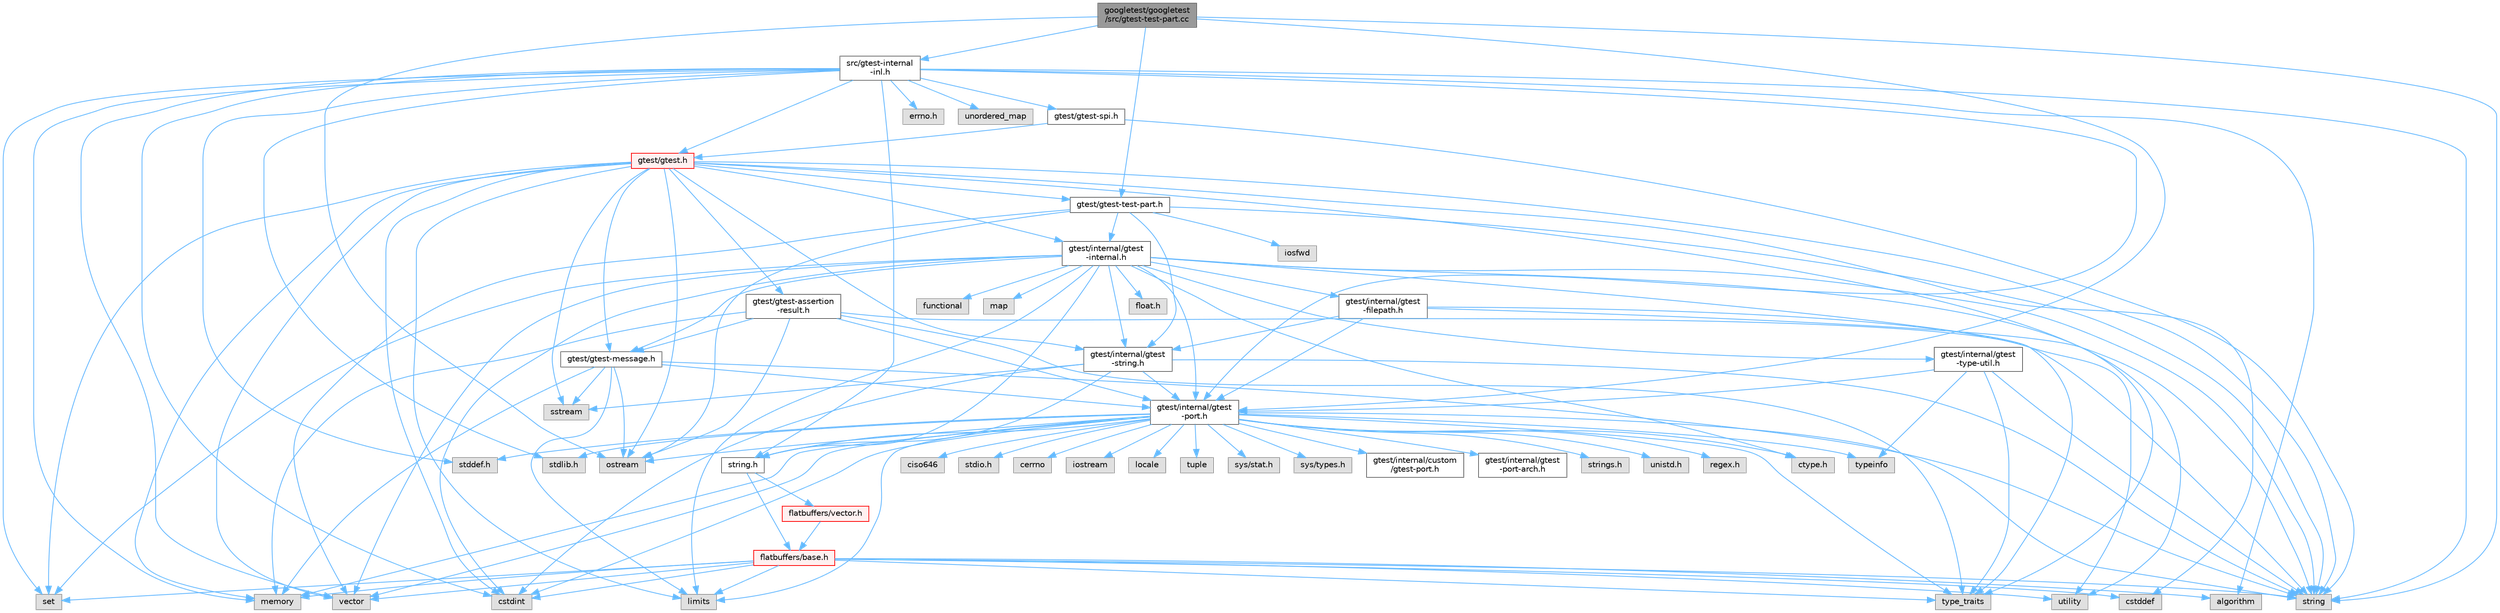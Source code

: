 digraph "googletest/googletest/src/gtest-test-part.cc"
{
 // LATEX_PDF_SIZE
  bgcolor="transparent";
  edge [fontname=Helvetica,fontsize=10,labelfontname=Helvetica,labelfontsize=10];
  node [fontname=Helvetica,fontsize=10,shape=box,height=0.2,width=0.4];
  Node1 [id="Node000001",label="googletest/googletest\l/src/gtest-test-part.cc",height=0.2,width=0.4,color="gray40", fillcolor="grey60", style="filled", fontcolor="black",tooltip=" "];
  Node1 -> Node2 [id="edge123_Node000001_Node000002",color="steelblue1",style="solid",tooltip=" "];
  Node2 [id="Node000002",label="gtest/gtest-test-part.h",height=0.2,width=0.4,color="grey40", fillcolor="white", style="filled",URL="$gtest-test-part_8h.html",tooltip=" "];
  Node2 -> Node3 [id="edge124_Node000002_Node000003",color="steelblue1",style="solid",tooltip=" "];
  Node3 [id="Node000003",label="iosfwd",height=0.2,width=0.4,color="grey60", fillcolor="#E0E0E0", style="filled",tooltip=" "];
  Node2 -> Node4 [id="edge125_Node000002_Node000004",color="steelblue1",style="solid",tooltip=" "];
  Node4 [id="Node000004",label="ostream",height=0.2,width=0.4,color="grey60", fillcolor="#E0E0E0", style="filled",tooltip=" "];
  Node2 -> Node5 [id="edge126_Node000002_Node000005",color="steelblue1",style="solid",tooltip=" "];
  Node5 [id="Node000005",label="string",height=0.2,width=0.4,color="grey60", fillcolor="#E0E0E0", style="filled",tooltip=" "];
  Node2 -> Node6 [id="edge127_Node000002_Node000006",color="steelblue1",style="solid",tooltip=" "];
  Node6 [id="Node000006",label="vector",height=0.2,width=0.4,color="grey60", fillcolor="#E0E0E0", style="filled",tooltip=" "];
  Node2 -> Node7 [id="edge128_Node000002_Node000007",color="steelblue1",style="solid",tooltip=" "];
  Node7 [id="Node000007",label="gtest/internal/gtest\l-internal.h",height=0.2,width=0.4,color="grey40", fillcolor="white", style="filled",URL="$gtest-internal_8h.html",tooltip=" "];
  Node7 -> Node8 [id="edge129_Node000007_Node000008",color="steelblue1",style="solid",tooltip=" "];
  Node8 [id="Node000008",label="gtest/internal/gtest\l-port.h",height=0.2,width=0.4,color="grey40", fillcolor="white", style="filled",URL="$gtest-port_8h.html",tooltip=" "];
  Node8 -> Node9 [id="edge130_Node000008_Node000009",color="steelblue1",style="solid",tooltip=" "];
  Node9 [id="Node000009",label="ciso646",height=0.2,width=0.4,color="grey60", fillcolor="#E0E0E0", style="filled",tooltip=" "];
  Node8 -> Node10 [id="edge131_Node000008_Node000010",color="steelblue1",style="solid",tooltip=" "];
  Node10 [id="Node000010",label="ctype.h",height=0.2,width=0.4,color="grey60", fillcolor="#E0E0E0", style="filled",tooltip=" "];
  Node8 -> Node11 [id="edge132_Node000008_Node000011",color="steelblue1",style="solid",tooltip=" "];
  Node11 [id="Node000011",label="stddef.h",height=0.2,width=0.4,color="grey60", fillcolor="#E0E0E0", style="filled",tooltip=" "];
  Node8 -> Node12 [id="edge133_Node000008_Node000012",color="steelblue1",style="solid",tooltip=" "];
  Node12 [id="Node000012",label="stdio.h",height=0.2,width=0.4,color="grey60", fillcolor="#E0E0E0", style="filled",tooltip=" "];
  Node8 -> Node13 [id="edge134_Node000008_Node000013",color="steelblue1",style="solid",tooltip=" "];
  Node13 [id="Node000013",label="stdlib.h",height=0.2,width=0.4,color="grey60", fillcolor="#E0E0E0", style="filled",tooltip=" "];
  Node8 -> Node14 [id="edge135_Node000008_Node000014",color="steelblue1",style="solid",tooltip=" "];
  Node14 [id="Node000014",label="string.h",height=0.2,width=0.4,color="grey40", fillcolor="white", style="filled",URL="$string_8h.html",tooltip=" "];
  Node14 -> Node15 [id="edge136_Node000014_Node000015",color="steelblue1",style="solid",tooltip=" "];
  Node15 [id="Node000015",label="flatbuffers/base.h",height=0.2,width=0.4,color="red", fillcolor="#FFF0F0", style="filled",URL="$base_8h.html",tooltip=" "];
  Node15 -> Node17 [id="edge137_Node000015_Node000017",color="steelblue1",style="solid",tooltip=" "];
  Node17 [id="Node000017",label="cstdint",height=0.2,width=0.4,color="grey60", fillcolor="#E0E0E0", style="filled",tooltip=" "];
  Node15 -> Node18 [id="edge138_Node000015_Node000018",color="steelblue1",style="solid",tooltip=" "];
  Node18 [id="Node000018",label="cstddef",height=0.2,width=0.4,color="grey60", fillcolor="#E0E0E0", style="filled",tooltip=" "];
  Node15 -> Node21 [id="edge139_Node000015_Node000021",color="steelblue1",style="solid",tooltip=" "];
  Node21 [id="Node000021",label="utility",height=0.2,width=0.4,color="grey60", fillcolor="#E0E0E0", style="filled",tooltip=" "];
  Node15 -> Node5 [id="edge140_Node000015_Node000005",color="steelblue1",style="solid",tooltip=" "];
  Node15 -> Node22 [id="edge141_Node000015_Node000022",color="steelblue1",style="solid",tooltip=" "];
  Node22 [id="Node000022",label="type_traits",height=0.2,width=0.4,color="grey60", fillcolor="#E0E0E0", style="filled",tooltip=" "];
  Node15 -> Node6 [id="edge142_Node000015_Node000006",color="steelblue1",style="solid",tooltip=" "];
  Node15 -> Node23 [id="edge143_Node000015_Node000023",color="steelblue1",style="solid",tooltip=" "];
  Node23 [id="Node000023",label="set",height=0.2,width=0.4,color="grey60", fillcolor="#E0E0E0", style="filled",tooltip=" "];
  Node15 -> Node24 [id="edge144_Node000015_Node000024",color="steelblue1",style="solid",tooltip=" "];
  Node24 [id="Node000024",label="algorithm",height=0.2,width=0.4,color="grey60", fillcolor="#E0E0E0", style="filled",tooltip=" "];
  Node15 -> Node25 [id="edge145_Node000015_Node000025",color="steelblue1",style="solid",tooltip=" "];
  Node25 [id="Node000025",label="limits",height=0.2,width=0.4,color="grey60", fillcolor="#E0E0E0", style="filled",tooltip=" "];
  Node15 -> Node27 [id="edge146_Node000015_Node000027",color="steelblue1",style="solid",tooltip=" "];
  Node27 [id="Node000027",label="memory",height=0.2,width=0.4,color="grey60", fillcolor="#E0E0E0", style="filled",tooltip=" "];
  Node14 -> Node28 [id="edge147_Node000014_Node000028",color="steelblue1",style="solid",tooltip=" "];
  Node28 [id="Node000028",label="flatbuffers/vector.h",height=0.2,width=0.4,color="red", fillcolor="#FFF0F0", style="filled",URL="$vector_8h.html",tooltip=" "];
  Node28 -> Node15 [id="edge148_Node000028_Node000015",color="steelblue1",style="solid",tooltip=" "];
  Node8 -> Node31 [id="edge149_Node000008_Node000031",color="steelblue1",style="solid",tooltip=" "];
  Node31 [id="Node000031",label="cerrno",height=0.2,width=0.4,color="grey60", fillcolor="#E0E0E0", style="filled",tooltip=" "];
  Node8 -> Node17 [id="edge150_Node000008_Node000017",color="steelblue1",style="solid",tooltip=" "];
  Node8 -> Node32 [id="edge151_Node000008_Node000032",color="steelblue1",style="solid",tooltip=" "];
  Node32 [id="Node000032",label="iostream",height=0.2,width=0.4,color="grey60", fillcolor="#E0E0E0", style="filled",tooltip=" "];
  Node8 -> Node25 [id="edge152_Node000008_Node000025",color="steelblue1",style="solid",tooltip=" "];
  Node8 -> Node33 [id="edge153_Node000008_Node000033",color="steelblue1",style="solid",tooltip=" "];
  Node33 [id="Node000033",label="locale",height=0.2,width=0.4,color="grey60", fillcolor="#E0E0E0", style="filled",tooltip=" "];
  Node8 -> Node27 [id="edge154_Node000008_Node000027",color="steelblue1",style="solid",tooltip=" "];
  Node8 -> Node4 [id="edge155_Node000008_Node000004",color="steelblue1",style="solid",tooltip=" "];
  Node8 -> Node5 [id="edge156_Node000008_Node000005",color="steelblue1",style="solid",tooltip=" "];
  Node8 -> Node34 [id="edge157_Node000008_Node000034",color="steelblue1",style="solid",tooltip=" "];
  Node34 [id="Node000034",label="tuple",height=0.2,width=0.4,color="grey60", fillcolor="#E0E0E0", style="filled",tooltip=" "];
  Node8 -> Node22 [id="edge158_Node000008_Node000022",color="steelblue1",style="solid",tooltip=" "];
  Node8 -> Node6 [id="edge159_Node000008_Node000006",color="steelblue1",style="solid",tooltip=" "];
  Node8 -> Node35 [id="edge160_Node000008_Node000035",color="steelblue1",style="solid",tooltip=" "];
  Node35 [id="Node000035",label="sys/stat.h",height=0.2,width=0.4,color="grey60", fillcolor="#E0E0E0", style="filled",tooltip=" "];
  Node8 -> Node36 [id="edge161_Node000008_Node000036",color="steelblue1",style="solid",tooltip=" "];
  Node36 [id="Node000036",label="sys/types.h",height=0.2,width=0.4,color="grey60", fillcolor="#E0E0E0", style="filled",tooltip=" "];
  Node8 -> Node37 [id="edge162_Node000008_Node000037",color="steelblue1",style="solid",tooltip=" "];
  Node37 [id="Node000037",label="gtest/internal/custom\l/gtest-port.h",height=0.2,width=0.4,color="grey40", fillcolor="white", style="filled",URL="$custom_2gtest-port_8h.html",tooltip=" "];
  Node8 -> Node38 [id="edge163_Node000008_Node000038",color="steelblue1",style="solid",tooltip=" "];
  Node38 [id="Node000038",label="gtest/internal/gtest\l-port-arch.h",height=0.2,width=0.4,color="grey40", fillcolor="white", style="filled",URL="$gtest-port-arch_8h.html",tooltip=" "];
  Node8 -> Node39 [id="edge164_Node000008_Node000039",color="steelblue1",style="solid",tooltip=" "];
  Node39 [id="Node000039",label="strings.h",height=0.2,width=0.4,color="grey60", fillcolor="#E0E0E0", style="filled",tooltip=" "];
  Node8 -> Node40 [id="edge165_Node000008_Node000040",color="steelblue1",style="solid",tooltip=" "];
  Node40 [id="Node000040",label="unistd.h",height=0.2,width=0.4,color="grey60", fillcolor="#E0E0E0", style="filled",tooltip=" "];
  Node8 -> Node41 [id="edge166_Node000008_Node000041",color="steelblue1",style="solid",tooltip=" "];
  Node41 [id="Node000041",label="regex.h",height=0.2,width=0.4,color="grey60", fillcolor="#E0E0E0", style="filled",tooltip=" "];
  Node8 -> Node42 [id="edge167_Node000008_Node000042",color="steelblue1",style="solid",tooltip=" "];
  Node42 [id="Node000042",label="typeinfo",height=0.2,width=0.4,color="grey60", fillcolor="#E0E0E0", style="filled",tooltip=" "];
  Node7 -> Node10 [id="edge168_Node000007_Node000010",color="steelblue1",style="solid",tooltip=" "];
  Node7 -> Node43 [id="edge169_Node000007_Node000043",color="steelblue1",style="solid",tooltip=" "];
  Node43 [id="Node000043",label="float.h",height=0.2,width=0.4,color="grey60", fillcolor="#E0E0E0", style="filled",tooltip=" "];
  Node7 -> Node14 [id="edge170_Node000007_Node000014",color="steelblue1",style="solid",tooltip=" "];
  Node7 -> Node17 [id="edge171_Node000007_Node000017",color="steelblue1",style="solid",tooltip=" "];
  Node7 -> Node44 [id="edge172_Node000007_Node000044",color="steelblue1",style="solid",tooltip=" "];
  Node44 [id="Node000044",label="functional",height=0.2,width=0.4,color="grey60", fillcolor="#E0E0E0", style="filled",tooltip=" "];
  Node7 -> Node25 [id="edge173_Node000007_Node000025",color="steelblue1",style="solid",tooltip=" "];
  Node7 -> Node45 [id="edge174_Node000007_Node000045",color="steelblue1",style="solid",tooltip=" "];
  Node45 [id="Node000045",label="map",height=0.2,width=0.4,color="grey60", fillcolor="#E0E0E0", style="filled",tooltip=" "];
  Node7 -> Node23 [id="edge175_Node000007_Node000023",color="steelblue1",style="solid",tooltip=" "];
  Node7 -> Node5 [id="edge176_Node000007_Node000005",color="steelblue1",style="solid",tooltip=" "];
  Node7 -> Node22 [id="edge177_Node000007_Node000022",color="steelblue1",style="solid",tooltip=" "];
  Node7 -> Node21 [id="edge178_Node000007_Node000021",color="steelblue1",style="solid",tooltip=" "];
  Node7 -> Node6 [id="edge179_Node000007_Node000006",color="steelblue1",style="solid",tooltip=" "];
  Node7 -> Node46 [id="edge180_Node000007_Node000046",color="steelblue1",style="solid",tooltip=" "];
  Node46 [id="Node000046",label="gtest/gtest-message.h",height=0.2,width=0.4,color="grey40", fillcolor="white", style="filled",URL="$gtest-message_8h.html",tooltip=" "];
  Node46 -> Node25 [id="edge181_Node000046_Node000025",color="steelblue1",style="solid",tooltip=" "];
  Node46 -> Node27 [id="edge182_Node000046_Node000027",color="steelblue1",style="solid",tooltip=" "];
  Node46 -> Node4 [id="edge183_Node000046_Node000004",color="steelblue1",style="solid",tooltip=" "];
  Node46 -> Node47 [id="edge184_Node000046_Node000047",color="steelblue1",style="solid",tooltip=" "];
  Node47 [id="Node000047",label="sstream",height=0.2,width=0.4,color="grey60", fillcolor="#E0E0E0", style="filled",tooltip=" "];
  Node46 -> Node5 [id="edge185_Node000046_Node000005",color="steelblue1",style="solid",tooltip=" "];
  Node46 -> Node8 [id="edge186_Node000046_Node000008",color="steelblue1",style="solid",tooltip=" "];
  Node7 -> Node48 [id="edge187_Node000007_Node000048",color="steelblue1",style="solid",tooltip=" "];
  Node48 [id="Node000048",label="gtest/internal/gtest\l-filepath.h",height=0.2,width=0.4,color="grey40", fillcolor="white", style="filled",URL="$gtest-filepath_8h.html",tooltip=" "];
  Node48 -> Node5 [id="edge188_Node000048_Node000005",color="steelblue1",style="solid",tooltip=" "];
  Node48 -> Node21 [id="edge189_Node000048_Node000021",color="steelblue1",style="solid",tooltip=" "];
  Node48 -> Node8 [id="edge190_Node000048_Node000008",color="steelblue1",style="solid",tooltip=" "];
  Node48 -> Node49 [id="edge191_Node000048_Node000049",color="steelblue1",style="solid",tooltip=" "];
  Node49 [id="Node000049",label="gtest/internal/gtest\l-string.h",height=0.2,width=0.4,color="grey40", fillcolor="white", style="filled",URL="$gtest-string_8h.html",tooltip=" "];
  Node49 -> Node14 [id="edge192_Node000049_Node000014",color="steelblue1",style="solid",tooltip=" "];
  Node49 -> Node17 [id="edge193_Node000049_Node000017",color="steelblue1",style="solid",tooltip=" "];
  Node49 -> Node47 [id="edge194_Node000049_Node000047",color="steelblue1",style="solid",tooltip=" "];
  Node49 -> Node5 [id="edge195_Node000049_Node000005",color="steelblue1",style="solid",tooltip=" "];
  Node49 -> Node8 [id="edge196_Node000049_Node000008",color="steelblue1",style="solid",tooltip=" "];
  Node7 -> Node49 [id="edge197_Node000007_Node000049",color="steelblue1",style="solid",tooltip=" "];
  Node7 -> Node50 [id="edge198_Node000007_Node000050",color="steelblue1",style="solid",tooltip=" "];
  Node50 [id="Node000050",label="gtest/internal/gtest\l-type-util.h",height=0.2,width=0.4,color="grey40", fillcolor="white", style="filled",URL="$gtest-type-util_8h.html",tooltip=" "];
  Node50 -> Node5 [id="edge199_Node000050_Node000005",color="steelblue1",style="solid",tooltip=" "];
  Node50 -> Node22 [id="edge200_Node000050_Node000022",color="steelblue1",style="solid",tooltip=" "];
  Node50 -> Node42 [id="edge201_Node000050_Node000042",color="steelblue1",style="solid",tooltip=" "];
  Node50 -> Node8 [id="edge202_Node000050_Node000008",color="steelblue1",style="solid",tooltip=" "];
  Node2 -> Node49 [id="edge203_Node000002_Node000049",color="steelblue1",style="solid",tooltip=" "];
  Node1 -> Node4 [id="edge204_Node000001_Node000004",color="steelblue1",style="solid",tooltip=" "];
  Node1 -> Node5 [id="edge205_Node000001_Node000005",color="steelblue1",style="solid",tooltip=" "];
  Node1 -> Node8 [id="edge206_Node000001_Node000008",color="steelblue1",style="solid",tooltip=" "];
  Node1 -> Node51 [id="edge207_Node000001_Node000051",color="steelblue1",style="solid",tooltip=" "];
  Node51 [id="Node000051",label="src/gtest-internal\l-inl.h",height=0.2,width=0.4,color="grey40", fillcolor="white", style="filled",URL="$gtest-internal-inl_8h.html",tooltip=" "];
  Node51 -> Node52 [id="edge208_Node000051_Node000052",color="steelblue1",style="solid",tooltip=" "];
  Node52 [id="Node000052",label="errno.h",height=0.2,width=0.4,color="grey60", fillcolor="#E0E0E0", style="filled",tooltip=" "];
  Node51 -> Node11 [id="edge209_Node000051_Node000011",color="steelblue1",style="solid",tooltip=" "];
  Node51 -> Node13 [id="edge210_Node000051_Node000013",color="steelblue1",style="solid",tooltip=" "];
  Node51 -> Node14 [id="edge211_Node000051_Node000014",color="steelblue1",style="solid",tooltip=" "];
  Node51 -> Node24 [id="edge212_Node000051_Node000024",color="steelblue1",style="solid",tooltip=" "];
  Node51 -> Node17 [id="edge213_Node000051_Node000017",color="steelblue1",style="solid",tooltip=" "];
  Node51 -> Node27 [id="edge214_Node000051_Node000027",color="steelblue1",style="solid",tooltip=" "];
  Node51 -> Node23 [id="edge215_Node000051_Node000023",color="steelblue1",style="solid",tooltip=" "];
  Node51 -> Node5 [id="edge216_Node000051_Node000005",color="steelblue1",style="solid",tooltip=" "];
  Node51 -> Node53 [id="edge217_Node000051_Node000053",color="steelblue1",style="solid",tooltip=" "];
  Node53 [id="Node000053",label="unordered_map",height=0.2,width=0.4,color="grey60", fillcolor="#E0E0E0", style="filled",tooltip=" "];
  Node51 -> Node6 [id="edge218_Node000051_Node000006",color="steelblue1",style="solid",tooltip=" "];
  Node51 -> Node8 [id="edge219_Node000051_Node000008",color="steelblue1",style="solid",tooltip=" "];
  Node51 -> Node54 [id="edge220_Node000051_Node000054",color="steelblue1",style="solid",tooltip=" "];
  Node54 [id="Node000054",label="gtest/gtest-spi.h",height=0.2,width=0.4,color="grey40", fillcolor="white", style="filled",URL="$gtest-spi_8h.html",tooltip=" "];
  Node54 -> Node5 [id="edge221_Node000054_Node000005",color="steelblue1",style="solid",tooltip=" "];
  Node54 -> Node55 [id="edge222_Node000054_Node000055",color="steelblue1",style="solid",tooltip=" "];
  Node55 [id="Node000055",label="gtest/gtest.h",height=0.2,width=0.4,color="red", fillcolor="#FFF0F0", style="filled",URL="$gtest_8h.html",tooltip=" "];
  Node55 -> Node18 [id="edge223_Node000055_Node000018",color="steelblue1",style="solid",tooltip=" "];
  Node55 -> Node17 [id="edge224_Node000055_Node000017",color="steelblue1",style="solid",tooltip=" "];
  Node55 -> Node25 [id="edge225_Node000055_Node000025",color="steelblue1",style="solid",tooltip=" "];
  Node55 -> Node27 [id="edge226_Node000055_Node000027",color="steelblue1",style="solid",tooltip=" "];
  Node55 -> Node4 [id="edge227_Node000055_Node000004",color="steelblue1",style="solid",tooltip=" "];
  Node55 -> Node23 [id="edge228_Node000055_Node000023",color="steelblue1",style="solid",tooltip=" "];
  Node55 -> Node47 [id="edge229_Node000055_Node000047",color="steelblue1",style="solid",tooltip=" "];
  Node55 -> Node5 [id="edge230_Node000055_Node000005",color="steelblue1",style="solid",tooltip=" "];
  Node55 -> Node22 [id="edge231_Node000055_Node000022",color="steelblue1",style="solid",tooltip=" "];
  Node55 -> Node6 [id="edge232_Node000055_Node000006",color="steelblue1",style="solid",tooltip=" "];
  Node55 -> Node56 [id="edge233_Node000055_Node000056",color="steelblue1",style="solid",tooltip=" "];
  Node56 [id="Node000056",label="gtest/gtest-assertion\l-result.h",height=0.2,width=0.4,color="grey40", fillcolor="white", style="filled",URL="$gtest-assertion-result_8h.html",tooltip=" "];
  Node56 -> Node27 [id="edge234_Node000056_Node000027",color="steelblue1",style="solid",tooltip=" "];
  Node56 -> Node4 [id="edge235_Node000056_Node000004",color="steelblue1",style="solid",tooltip=" "];
  Node56 -> Node5 [id="edge236_Node000056_Node000005",color="steelblue1",style="solid",tooltip=" "];
  Node56 -> Node22 [id="edge237_Node000056_Node000022",color="steelblue1",style="solid",tooltip=" "];
  Node56 -> Node46 [id="edge238_Node000056_Node000046",color="steelblue1",style="solid",tooltip=" "];
  Node56 -> Node8 [id="edge239_Node000056_Node000008",color="steelblue1",style="solid",tooltip=" "];
  Node55 -> Node46 [id="edge240_Node000055_Node000046",color="steelblue1",style="solid",tooltip=" "];
  Node55 -> Node2 [id="edge241_Node000055_Node000002",color="steelblue1",style="solid",tooltip=" "];
  Node55 -> Node7 [id="edge242_Node000055_Node000007",color="steelblue1",style="solid",tooltip=" "];
  Node55 -> Node49 [id="edge243_Node000055_Node000049",color="steelblue1",style="solid",tooltip=" "];
  Node51 -> Node55 [id="edge244_Node000051_Node000055",color="steelblue1",style="solid",tooltip=" "];
}
